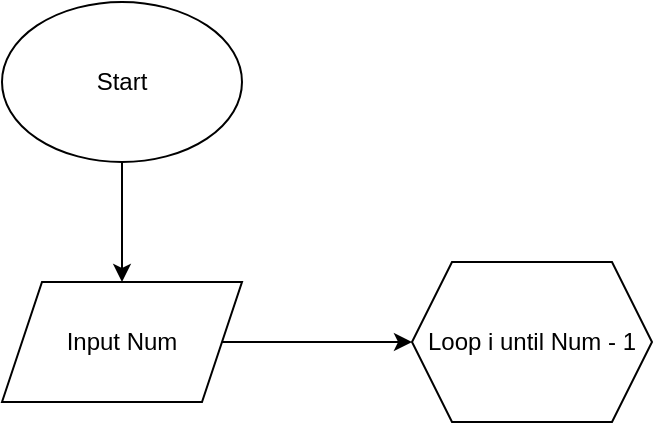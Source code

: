 <mxfile>
    <diagram id="f0qBIAoyx_rm0-3HT9s1" name="Page-1">
        <mxGraphModel dx="883" dy="392" grid="1" gridSize="10" guides="1" tooltips="1" connect="1" arrows="1" fold="1" page="1" pageScale="1" pageWidth="850" pageHeight="1100" math="0" shadow="0">
            <root>
                <mxCell id="0"/>
                <mxCell id="1" parent="0"/>
                <mxCell id="2" value="Loop i until Num - 1" style="shape=hexagon;perimeter=hexagonPerimeter2;whiteSpace=wrap;html=1;fixedSize=1;" vertex="1" parent="1">
                    <mxGeometry x="305" y="150" width="120" height="80" as="geometry"/>
                </mxCell>
                <mxCell id="6" style="edgeStyle=none;html=1;entryX=0.5;entryY=0;entryDx=0;entryDy=0;" edge="1" parent="1" source="5">
                    <mxGeometry relative="1" as="geometry">
                        <mxPoint x="160" y="160" as="targetPoint"/>
                    </mxGeometry>
                </mxCell>
                <mxCell id="5" value="Start" style="ellipse;whiteSpace=wrap;html=1;" vertex="1" parent="1">
                    <mxGeometry x="100" y="20" width="120" height="80" as="geometry"/>
                </mxCell>
                <mxCell id="8" style="edgeStyle=none;html=1;entryX=0;entryY=0.5;entryDx=0;entryDy=0;" edge="1" parent="1" source="7" target="2">
                    <mxGeometry relative="1" as="geometry"/>
                </mxCell>
                <mxCell id="7" value="Input Num" style="shape=parallelogram;perimeter=parallelogramPerimeter;whiteSpace=wrap;html=1;fixedSize=1;" vertex="1" parent="1">
                    <mxGeometry x="100" y="160" width="120" height="60" as="geometry"/>
                </mxCell>
            </root>
        </mxGraphModel>
    </diagram>
</mxfile>